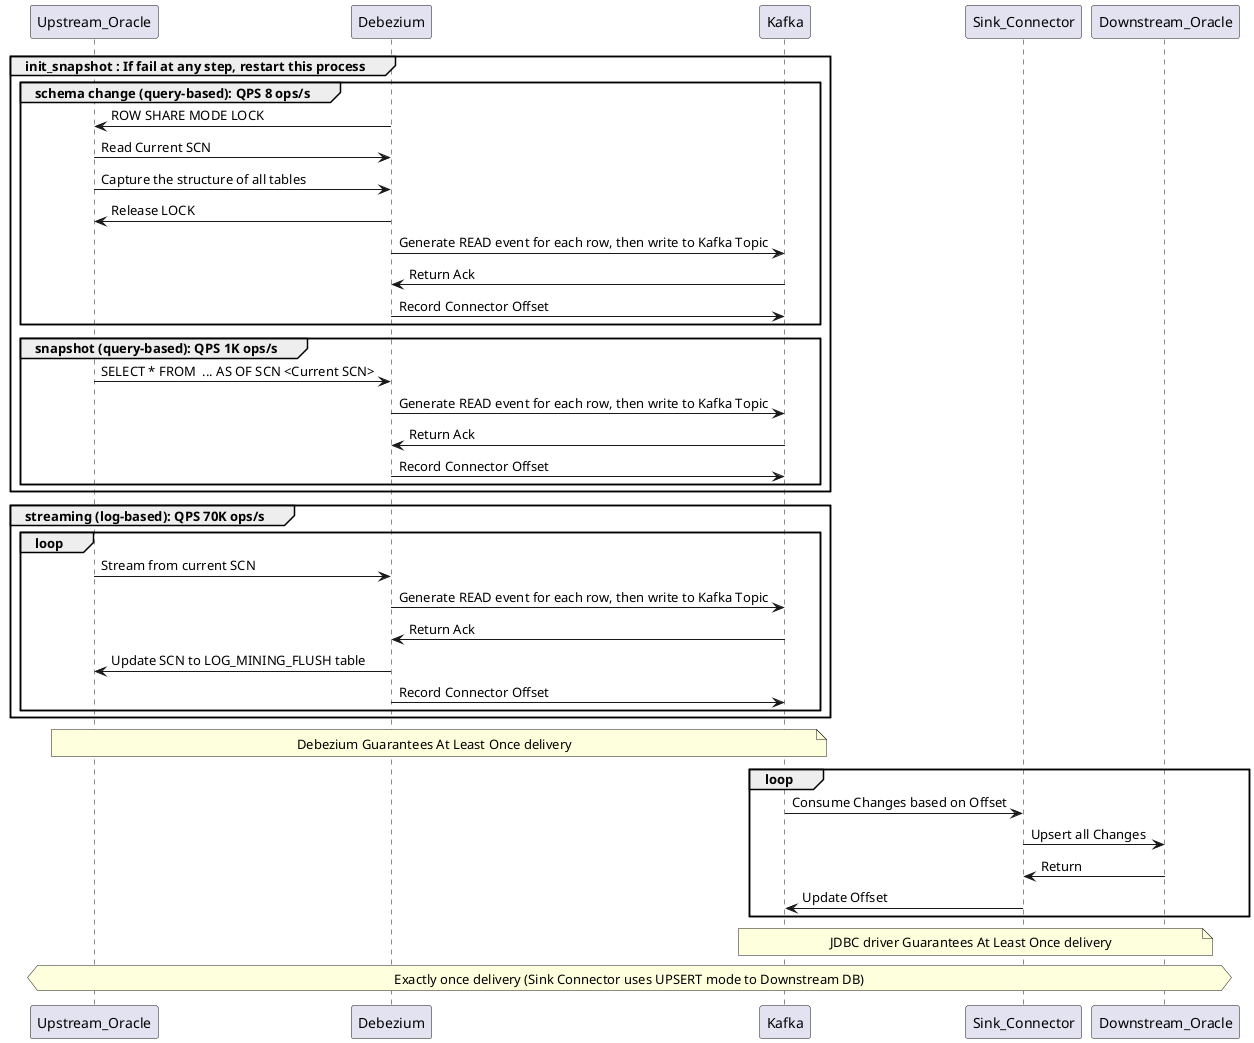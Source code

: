 @startuml
group init_snapshot : If fail at any step, restart this process
    group schema change (query-based): QPS 8 ops/s
        Upstream_Oracle <- Debezium : ROW SHARE MODE LOCK
        Upstream_Oracle -> Debezium : Read Current SCN
        Upstream_Oracle -> Debezium : Capture the structure of all tables
        Upstream_Oracle <- Debezium : Release LOCK
        Debezium -> Kafka : Generate READ event for each row, then write to Kafka Topic
        Debezium <- Kafka : Return Ack
        Debezium -> Kafka : Record Connector Offset
    end
    group snapshot (query-based): QPS 1K ops/s
        Upstream_Oracle -> Debezium : SELECT * FROM  ... AS OF SCN <Current SCN>
        Debezium -> Kafka : Generate READ event for each row, then write to Kafka Topic
        Debezium <- Kafka : Return Ack
        Debezium -> Kafka : Record Connector Offset
    end
end
group streaming (log-based): QPS 70K ops/s
    loop
        Upstream_Oracle -> Debezium : Stream from current SCN
        Debezium -> Kafka : Generate READ event for each row, then write to Kafka Topic
        Debezium <- Kafka : Return Ack
        Upstream_Oracle <- Debezium : Update SCN to LOG_MINING_FLUSH table
        Debezium -> Kafka : Record Connector Offset
    end
end
note over Upstream_Oracle, Kafka : Debezium Guarantees At Least Once delivery

loop
    Kafka -> Sink_Connector : Consume Changes based on Offset
    Sink_Connector -> Downstream_Oracle : Upsert all Changes
    Sink_Connector <- Downstream_Oracle : Return
    Kafka <- Sink_Connector : Update Offset
end
note over Kafka, Downstream_Oracle : JDBC driver Guarantees At Least Once delivery
hnote across : Exactly once delivery (Sink Connector uses UPSERT mode to Downstream DB)
@enduml